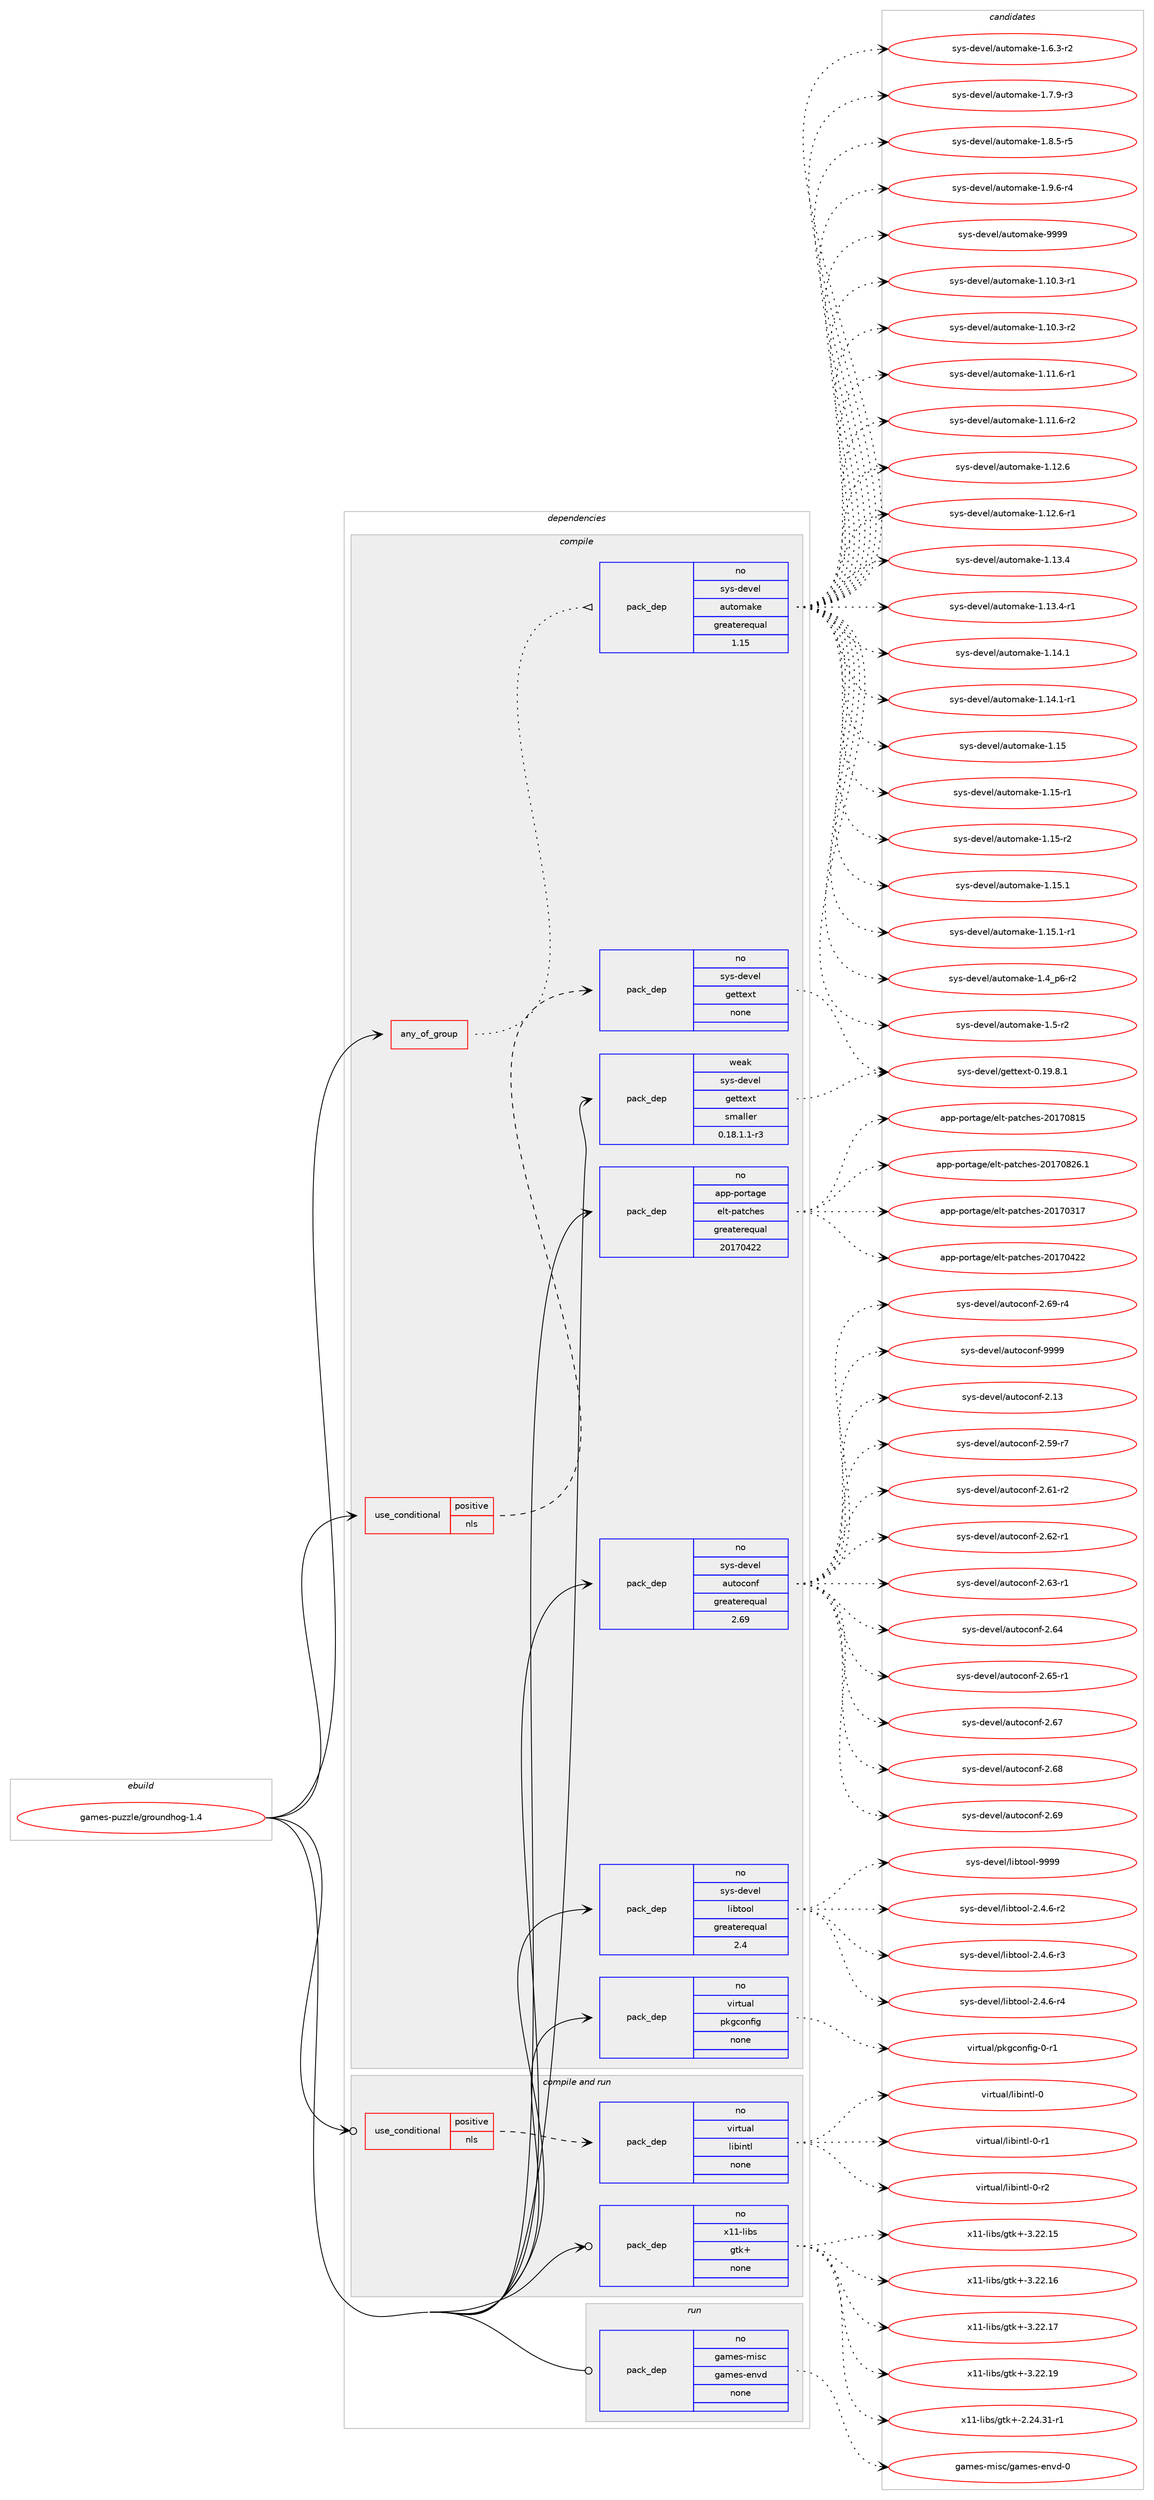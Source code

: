 digraph prolog {

# *************
# Graph options
# *************

newrank=true;
concentrate=true;
compound=true;
graph [rankdir=LR,fontname=Helvetica,fontsize=10,ranksep=1.5];#, ranksep=2.5, nodesep=0.2];
edge  [arrowhead=vee];
node  [fontname=Helvetica,fontsize=10];

# **********
# The ebuild
# **********

subgraph cluster_leftcol {
color=gray;
rank=same;
label=<<i>ebuild</i>>;
id [label="games-puzzle/groundhog-1.4", color=red, width=4, href="../games-puzzle/groundhog-1.4.svg"];
}

# ****************
# The dependencies
# ****************

subgraph cluster_midcol {
color=gray;
label=<<i>dependencies</i>>;
subgraph cluster_compile {
fillcolor="#eeeeee";
style=filled;
label=<<i>compile</i>>;
subgraph any4652 {
dependency301266 [label=<<TABLE BORDER="0" CELLBORDER="1" CELLSPACING="0" CELLPADDING="4"><TR><TD CELLPADDING="10">any_of_group</TD></TR></TABLE>>, shape=none, color=red];subgraph pack215753 {
dependency301267 [label=<<TABLE BORDER="0" CELLBORDER="1" CELLSPACING="0" CELLPADDING="4" WIDTH="220"><TR><TD ROWSPAN="6" CELLPADDING="30">pack_dep</TD></TR><TR><TD WIDTH="110">no</TD></TR><TR><TD>sys-devel</TD></TR><TR><TD>automake</TD></TR><TR><TD>greaterequal</TD></TR><TR><TD>1.15</TD></TR></TABLE>>, shape=none, color=blue];
}
dependency301266:e -> dependency301267:w [weight=20,style="dotted",arrowhead="oinv"];
}
id:e -> dependency301266:w [weight=20,style="solid",arrowhead="vee"];
subgraph cond80807 {
dependency301268 [label=<<TABLE BORDER="0" CELLBORDER="1" CELLSPACING="0" CELLPADDING="4"><TR><TD ROWSPAN="3" CELLPADDING="10">use_conditional</TD></TR><TR><TD>positive</TD></TR><TR><TD>nls</TD></TR></TABLE>>, shape=none, color=red];
subgraph pack215754 {
dependency301269 [label=<<TABLE BORDER="0" CELLBORDER="1" CELLSPACING="0" CELLPADDING="4" WIDTH="220"><TR><TD ROWSPAN="6" CELLPADDING="30">pack_dep</TD></TR><TR><TD WIDTH="110">no</TD></TR><TR><TD>sys-devel</TD></TR><TR><TD>gettext</TD></TR><TR><TD>none</TD></TR><TR><TD></TD></TR></TABLE>>, shape=none, color=blue];
}
dependency301268:e -> dependency301269:w [weight=20,style="dashed",arrowhead="vee"];
}
id:e -> dependency301268:w [weight=20,style="solid",arrowhead="vee"];
subgraph pack215755 {
dependency301270 [label=<<TABLE BORDER="0" CELLBORDER="1" CELLSPACING="0" CELLPADDING="4" WIDTH="220"><TR><TD ROWSPAN="6" CELLPADDING="30">pack_dep</TD></TR><TR><TD WIDTH="110">no</TD></TR><TR><TD>app-portage</TD></TR><TR><TD>elt-patches</TD></TR><TR><TD>greaterequal</TD></TR><TR><TD>20170422</TD></TR></TABLE>>, shape=none, color=blue];
}
id:e -> dependency301270:w [weight=20,style="solid",arrowhead="vee"];
subgraph pack215756 {
dependency301271 [label=<<TABLE BORDER="0" CELLBORDER="1" CELLSPACING="0" CELLPADDING="4" WIDTH="220"><TR><TD ROWSPAN="6" CELLPADDING="30">pack_dep</TD></TR><TR><TD WIDTH="110">no</TD></TR><TR><TD>sys-devel</TD></TR><TR><TD>autoconf</TD></TR><TR><TD>greaterequal</TD></TR><TR><TD>2.69</TD></TR></TABLE>>, shape=none, color=blue];
}
id:e -> dependency301271:w [weight=20,style="solid",arrowhead="vee"];
subgraph pack215757 {
dependency301272 [label=<<TABLE BORDER="0" CELLBORDER="1" CELLSPACING="0" CELLPADDING="4" WIDTH="220"><TR><TD ROWSPAN="6" CELLPADDING="30">pack_dep</TD></TR><TR><TD WIDTH="110">no</TD></TR><TR><TD>sys-devel</TD></TR><TR><TD>libtool</TD></TR><TR><TD>greaterequal</TD></TR><TR><TD>2.4</TD></TR></TABLE>>, shape=none, color=blue];
}
id:e -> dependency301272:w [weight=20,style="solid",arrowhead="vee"];
subgraph pack215758 {
dependency301273 [label=<<TABLE BORDER="0" CELLBORDER="1" CELLSPACING="0" CELLPADDING="4" WIDTH="220"><TR><TD ROWSPAN="6" CELLPADDING="30">pack_dep</TD></TR><TR><TD WIDTH="110">no</TD></TR><TR><TD>virtual</TD></TR><TR><TD>pkgconfig</TD></TR><TR><TD>none</TD></TR><TR><TD></TD></TR></TABLE>>, shape=none, color=blue];
}
id:e -> dependency301273:w [weight=20,style="solid",arrowhead="vee"];
subgraph pack215759 {
dependency301274 [label=<<TABLE BORDER="0" CELLBORDER="1" CELLSPACING="0" CELLPADDING="4" WIDTH="220"><TR><TD ROWSPAN="6" CELLPADDING="30">pack_dep</TD></TR><TR><TD WIDTH="110">weak</TD></TR><TR><TD>sys-devel</TD></TR><TR><TD>gettext</TD></TR><TR><TD>smaller</TD></TR><TR><TD>0.18.1.1-r3</TD></TR></TABLE>>, shape=none, color=blue];
}
id:e -> dependency301274:w [weight=20,style="solid",arrowhead="vee"];
}
subgraph cluster_compileandrun {
fillcolor="#eeeeee";
style=filled;
label=<<i>compile and run</i>>;
subgraph cond80808 {
dependency301275 [label=<<TABLE BORDER="0" CELLBORDER="1" CELLSPACING="0" CELLPADDING="4"><TR><TD ROWSPAN="3" CELLPADDING="10">use_conditional</TD></TR><TR><TD>positive</TD></TR><TR><TD>nls</TD></TR></TABLE>>, shape=none, color=red];
subgraph pack215760 {
dependency301276 [label=<<TABLE BORDER="0" CELLBORDER="1" CELLSPACING="0" CELLPADDING="4" WIDTH="220"><TR><TD ROWSPAN="6" CELLPADDING="30">pack_dep</TD></TR><TR><TD WIDTH="110">no</TD></TR><TR><TD>virtual</TD></TR><TR><TD>libintl</TD></TR><TR><TD>none</TD></TR><TR><TD></TD></TR></TABLE>>, shape=none, color=blue];
}
dependency301275:e -> dependency301276:w [weight=20,style="dashed",arrowhead="vee"];
}
id:e -> dependency301275:w [weight=20,style="solid",arrowhead="odotvee"];
subgraph pack215761 {
dependency301277 [label=<<TABLE BORDER="0" CELLBORDER="1" CELLSPACING="0" CELLPADDING="4" WIDTH="220"><TR><TD ROWSPAN="6" CELLPADDING="30">pack_dep</TD></TR><TR><TD WIDTH="110">no</TD></TR><TR><TD>x11-libs</TD></TR><TR><TD>gtk+</TD></TR><TR><TD>none</TD></TR><TR><TD></TD></TR></TABLE>>, shape=none, color=blue];
}
id:e -> dependency301277:w [weight=20,style="solid",arrowhead="odotvee"];
}
subgraph cluster_run {
fillcolor="#eeeeee";
style=filled;
label=<<i>run</i>>;
subgraph pack215762 {
dependency301278 [label=<<TABLE BORDER="0" CELLBORDER="1" CELLSPACING="0" CELLPADDING="4" WIDTH="220"><TR><TD ROWSPAN="6" CELLPADDING="30">pack_dep</TD></TR><TR><TD WIDTH="110">no</TD></TR><TR><TD>games-misc</TD></TR><TR><TD>games-envd</TD></TR><TR><TD>none</TD></TR><TR><TD></TD></TR></TABLE>>, shape=none, color=blue];
}
id:e -> dependency301278:w [weight=20,style="solid",arrowhead="odot"];
}
}

# **************
# The candidates
# **************

subgraph cluster_choices {
rank=same;
color=gray;
label=<<i>candidates</i>>;

subgraph choice215753 {
color=black;
nodesep=1;
choice11512111545100101118101108479711711611110997107101454946494846514511449 [label="sys-devel/automake-1.10.3-r1", color=red, width=4,href="../sys-devel/automake-1.10.3-r1.svg"];
choice11512111545100101118101108479711711611110997107101454946494846514511450 [label="sys-devel/automake-1.10.3-r2", color=red, width=4,href="../sys-devel/automake-1.10.3-r2.svg"];
choice11512111545100101118101108479711711611110997107101454946494946544511449 [label="sys-devel/automake-1.11.6-r1", color=red, width=4,href="../sys-devel/automake-1.11.6-r1.svg"];
choice11512111545100101118101108479711711611110997107101454946494946544511450 [label="sys-devel/automake-1.11.6-r2", color=red, width=4,href="../sys-devel/automake-1.11.6-r2.svg"];
choice1151211154510010111810110847971171161111099710710145494649504654 [label="sys-devel/automake-1.12.6", color=red, width=4,href="../sys-devel/automake-1.12.6.svg"];
choice11512111545100101118101108479711711611110997107101454946495046544511449 [label="sys-devel/automake-1.12.6-r1", color=red, width=4,href="../sys-devel/automake-1.12.6-r1.svg"];
choice1151211154510010111810110847971171161111099710710145494649514652 [label="sys-devel/automake-1.13.4", color=red, width=4,href="../sys-devel/automake-1.13.4.svg"];
choice11512111545100101118101108479711711611110997107101454946495146524511449 [label="sys-devel/automake-1.13.4-r1", color=red, width=4,href="../sys-devel/automake-1.13.4-r1.svg"];
choice1151211154510010111810110847971171161111099710710145494649524649 [label="sys-devel/automake-1.14.1", color=red, width=4,href="../sys-devel/automake-1.14.1.svg"];
choice11512111545100101118101108479711711611110997107101454946495246494511449 [label="sys-devel/automake-1.14.1-r1", color=red, width=4,href="../sys-devel/automake-1.14.1-r1.svg"];
choice115121115451001011181011084797117116111109971071014549464953 [label="sys-devel/automake-1.15", color=red, width=4,href="../sys-devel/automake-1.15.svg"];
choice1151211154510010111810110847971171161111099710710145494649534511449 [label="sys-devel/automake-1.15-r1", color=red, width=4,href="../sys-devel/automake-1.15-r1.svg"];
choice1151211154510010111810110847971171161111099710710145494649534511450 [label="sys-devel/automake-1.15-r2", color=red, width=4,href="../sys-devel/automake-1.15-r2.svg"];
choice1151211154510010111810110847971171161111099710710145494649534649 [label="sys-devel/automake-1.15.1", color=red, width=4,href="../sys-devel/automake-1.15.1.svg"];
choice11512111545100101118101108479711711611110997107101454946495346494511449 [label="sys-devel/automake-1.15.1-r1", color=red, width=4,href="../sys-devel/automake-1.15.1-r1.svg"];
choice115121115451001011181011084797117116111109971071014549465295112544511450 [label="sys-devel/automake-1.4_p6-r2", color=red, width=4,href="../sys-devel/automake-1.4_p6-r2.svg"];
choice11512111545100101118101108479711711611110997107101454946534511450 [label="sys-devel/automake-1.5-r2", color=red, width=4,href="../sys-devel/automake-1.5-r2.svg"];
choice115121115451001011181011084797117116111109971071014549465446514511450 [label="sys-devel/automake-1.6.3-r2", color=red, width=4,href="../sys-devel/automake-1.6.3-r2.svg"];
choice115121115451001011181011084797117116111109971071014549465546574511451 [label="sys-devel/automake-1.7.9-r3", color=red, width=4,href="../sys-devel/automake-1.7.9-r3.svg"];
choice115121115451001011181011084797117116111109971071014549465646534511453 [label="sys-devel/automake-1.8.5-r5", color=red, width=4,href="../sys-devel/automake-1.8.5-r5.svg"];
choice115121115451001011181011084797117116111109971071014549465746544511452 [label="sys-devel/automake-1.9.6-r4", color=red, width=4,href="../sys-devel/automake-1.9.6-r4.svg"];
choice115121115451001011181011084797117116111109971071014557575757 [label="sys-devel/automake-9999", color=red, width=4,href="../sys-devel/automake-9999.svg"];
dependency301267:e -> choice11512111545100101118101108479711711611110997107101454946494846514511449:w [style=dotted,weight="100"];
dependency301267:e -> choice11512111545100101118101108479711711611110997107101454946494846514511450:w [style=dotted,weight="100"];
dependency301267:e -> choice11512111545100101118101108479711711611110997107101454946494946544511449:w [style=dotted,weight="100"];
dependency301267:e -> choice11512111545100101118101108479711711611110997107101454946494946544511450:w [style=dotted,weight="100"];
dependency301267:e -> choice1151211154510010111810110847971171161111099710710145494649504654:w [style=dotted,weight="100"];
dependency301267:e -> choice11512111545100101118101108479711711611110997107101454946495046544511449:w [style=dotted,weight="100"];
dependency301267:e -> choice1151211154510010111810110847971171161111099710710145494649514652:w [style=dotted,weight="100"];
dependency301267:e -> choice11512111545100101118101108479711711611110997107101454946495146524511449:w [style=dotted,weight="100"];
dependency301267:e -> choice1151211154510010111810110847971171161111099710710145494649524649:w [style=dotted,weight="100"];
dependency301267:e -> choice11512111545100101118101108479711711611110997107101454946495246494511449:w [style=dotted,weight="100"];
dependency301267:e -> choice115121115451001011181011084797117116111109971071014549464953:w [style=dotted,weight="100"];
dependency301267:e -> choice1151211154510010111810110847971171161111099710710145494649534511449:w [style=dotted,weight="100"];
dependency301267:e -> choice1151211154510010111810110847971171161111099710710145494649534511450:w [style=dotted,weight="100"];
dependency301267:e -> choice1151211154510010111810110847971171161111099710710145494649534649:w [style=dotted,weight="100"];
dependency301267:e -> choice11512111545100101118101108479711711611110997107101454946495346494511449:w [style=dotted,weight="100"];
dependency301267:e -> choice115121115451001011181011084797117116111109971071014549465295112544511450:w [style=dotted,weight="100"];
dependency301267:e -> choice11512111545100101118101108479711711611110997107101454946534511450:w [style=dotted,weight="100"];
dependency301267:e -> choice115121115451001011181011084797117116111109971071014549465446514511450:w [style=dotted,weight="100"];
dependency301267:e -> choice115121115451001011181011084797117116111109971071014549465546574511451:w [style=dotted,weight="100"];
dependency301267:e -> choice115121115451001011181011084797117116111109971071014549465646534511453:w [style=dotted,weight="100"];
dependency301267:e -> choice115121115451001011181011084797117116111109971071014549465746544511452:w [style=dotted,weight="100"];
dependency301267:e -> choice115121115451001011181011084797117116111109971071014557575757:w [style=dotted,weight="100"];
}
subgraph choice215754 {
color=black;
nodesep=1;
choice1151211154510010111810110847103101116116101120116454846495746564649 [label="sys-devel/gettext-0.19.8.1", color=red, width=4,href="../sys-devel/gettext-0.19.8.1.svg"];
dependency301269:e -> choice1151211154510010111810110847103101116116101120116454846495746564649:w [style=dotted,weight="100"];
}
subgraph choice215755 {
color=black;
nodesep=1;
choice97112112451121111141169710310147101108116451129711699104101115455048495548514955 [label="app-portage/elt-patches-20170317", color=red, width=4,href="../app-portage/elt-patches-20170317.svg"];
choice97112112451121111141169710310147101108116451129711699104101115455048495548525050 [label="app-portage/elt-patches-20170422", color=red, width=4,href="../app-portage/elt-patches-20170422.svg"];
choice97112112451121111141169710310147101108116451129711699104101115455048495548564953 [label="app-portage/elt-patches-20170815", color=red, width=4,href="../app-portage/elt-patches-20170815.svg"];
choice971121124511211111411697103101471011081164511297116991041011154550484955485650544649 [label="app-portage/elt-patches-20170826.1", color=red, width=4,href="../app-portage/elt-patches-20170826.1.svg"];
dependency301270:e -> choice97112112451121111141169710310147101108116451129711699104101115455048495548514955:w [style=dotted,weight="100"];
dependency301270:e -> choice97112112451121111141169710310147101108116451129711699104101115455048495548525050:w [style=dotted,weight="100"];
dependency301270:e -> choice97112112451121111141169710310147101108116451129711699104101115455048495548564953:w [style=dotted,weight="100"];
dependency301270:e -> choice971121124511211111411697103101471011081164511297116991041011154550484955485650544649:w [style=dotted,weight="100"];
}
subgraph choice215756 {
color=black;
nodesep=1;
choice115121115451001011181011084797117116111991111101024550464951 [label="sys-devel/autoconf-2.13", color=red, width=4,href="../sys-devel/autoconf-2.13.svg"];
choice1151211154510010111810110847971171161119911111010245504653574511455 [label="sys-devel/autoconf-2.59-r7", color=red, width=4,href="../sys-devel/autoconf-2.59-r7.svg"];
choice1151211154510010111810110847971171161119911111010245504654494511450 [label="sys-devel/autoconf-2.61-r2", color=red, width=4,href="../sys-devel/autoconf-2.61-r2.svg"];
choice1151211154510010111810110847971171161119911111010245504654504511449 [label="sys-devel/autoconf-2.62-r1", color=red, width=4,href="../sys-devel/autoconf-2.62-r1.svg"];
choice1151211154510010111810110847971171161119911111010245504654514511449 [label="sys-devel/autoconf-2.63-r1", color=red, width=4,href="../sys-devel/autoconf-2.63-r1.svg"];
choice115121115451001011181011084797117116111991111101024550465452 [label="sys-devel/autoconf-2.64", color=red, width=4,href="../sys-devel/autoconf-2.64.svg"];
choice1151211154510010111810110847971171161119911111010245504654534511449 [label="sys-devel/autoconf-2.65-r1", color=red, width=4,href="../sys-devel/autoconf-2.65-r1.svg"];
choice115121115451001011181011084797117116111991111101024550465455 [label="sys-devel/autoconf-2.67", color=red, width=4,href="../sys-devel/autoconf-2.67.svg"];
choice115121115451001011181011084797117116111991111101024550465456 [label="sys-devel/autoconf-2.68", color=red, width=4,href="../sys-devel/autoconf-2.68.svg"];
choice115121115451001011181011084797117116111991111101024550465457 [label="sys-devel/autoconf-2.69", color=red, width=4,href="../sys-devel/autoconf-2.69.svg"];
choice1151211154510010111810110847971171161119911111010245504654574511452 [label="sys-devel/autoconf-2.69-r4", color=red, width=4,href="../sys-devel/autoconf-2.69-r4.svg"];
choice115121115451001011181011084797117116111991111101024557575757 [label="sys-devel/autoconf-9999", color=red, width=4,href="../sys-devel/autoconf-9999.svg"];
dependency301271:e -> choice115121115451001011181011084797117116111991111101024550464951:w [style=dotted,weight="100"];
dependency301271:e -> choice1151211154510010111810110847971171161119911111010245504653574511455:w [style=dotted,weight="100"];
dependency301271:e -> choice1151211154510010111810110847971171161119911111010245504654494511450:w [style=dotted,weight="100"];
dependency301271:e -> choice1151211154510010111810110847971171161119911111010245504654504511449:w [style=dotted,weight="100"];
dependency301271:e -> choice1151211154510010111810110847971171161119911111010245504654514511449:w [style=dotted,weight="100"];
dependency301271:e -> choice115121115451001011181011084797117116111991111101024550465452:w [style=dotted,weight="100"];
dependency301271:e -> choice1151211154510010111810110847971171161119911111010245504654534511449:w [style=dotted,weight="100"];
dependency301271:e -> choice115121115451001011181011084797117116111991111101024550465455:w [style=dotted,weight="100"];
dependency301271:e -> choice115121115451001011181011084797117116111991111101024550465456:w [style=dotted,weight="100"];
dependency301271:e -> choice115121115451001011181011084797117116111991111101024550465457:w [style=dotted,weight="100"];
dependency301271:e -> choice1151211154510010111810110847971171161119911111010245504654574511452:w [style=dotted,weight="100"];
dependency301271:e -> choice115121115451001011181011084797117116111991111101024557575757:w [style=dotted,weight="100"];
}
subgraph choice215757 {
color=black;
nodesep=1;
choice1151211154510010111810110847108105981161111111084550465246544511450 [label="sys-devel/libtool-2.4.6-r2", color=red, width=4,href="../sys-devel/libtool-2.4.6-r2.svg"];
choice1151211154510010111810110847108105981161111111084550465246544511451 [label="sys-devel/libtool-2.4.6-r3", color=red, width=4,href="../sys-devel/libtool-2.4.6-r3.svg"];
choice1151211154510010111810110847108105981161111111084550465246544511452 [label="sys-devel/libtool-2.4.6-r4", color=red, width=4,href="../sys-devel/libtool-2.4.6-r4.svg"];
choice1151211154510010111810110847108105981161111111084557575757 [label="sys-devel/libtool-9999", color=red, width=4,href="../sys-devel/libtool-9999.svg"];
dependency301272:e -> choice1151211154510010111810110847108105981161111111084550465246544511450:w [style=dotted,weight="100"];
dependency301272:e -> choice1151211154510010111810110847108105981161111111084550465246544511451:w [style=dotted,weight="100"];
dependency301272:e -> choice1151211154510010111810110847108105981161111111084550465246544511452:w [style=dotted,weight="100"];
dependency301272:e -> choice1151211154510010111810110847108105981161111111084557575757:w [style=dotted,weight="100"];
}
subgraph choice215758 {
color=black;
nodesep=1;
choice11810511411611797108471121071039911111010210510345484511449 [label="virtual/pkgconfig-0-r1", color=red, width=4,href="../virtual/pkgconfig-0-r1.svg"];
dependency301273:e -> choice11810511411611797108471121071039911111010210510345484511449:w [style=dotted,weight="100"];
}
subgraph choice215759 {
color=black;
nodesep=1;
choice1151211154510010111810110847103101116116101120116454846495746564649 [label="sys-devel/gettext-0.19.8.1", color=red, width=4,href="../sys-devel/gettext-0.19.8.1.svg"];
dependency301274:e -> choice1151211154510010111810110847103101116116101120116454846495746564649:w [style=dotted,weight="100"];
}
subgraph choice215760 {
color=black;
nodesep=1;
choice1181051141161179710847108105981051101161084548 [label="virtual/libintl-0", color=red, width=4,href="../virtual/libintl-0.svg"];
choice11810511411611797108471081059810511011610845484511449 [label="virtual/libintl-0-r1", color=red, width=4,href="../virtual/libintl-0-r1.svg"];
choice11810511411611797108471081059810511011610845484511450 [label="virtual/libintl-0-r2", color=red, width=4,href="../virtual/libintl-0-r2.svg"];
dependency301276:e -> choice1181051141161179710847108105981051101161084548:w [style=dotted,weight="100"];
dependency301276:e -> choice11810511411611797108471081059810511011610845484511449:w [style=dotted,weight="100"];
dependency301276:e -> choice11810511411611797108471081059810511011610845484511450:w [style=dotted,weight="100"];
}
subgraph choice215761 {
color=black;
nodesep=1;
choice12049494510810598115471031161074345504650524651494511449 [label="x11-libs/gtk+-2.24.31-r1", color=red, width=4,href="../x11-libs/gtk+-2.24.31-r1.svg"];
choice1204949451081059811547103116107434551465050464953 [label="x11-libs/gtk+-3.22.15", color=red, width=4,href="../x11-libs/gtk+-3.22.15.svg"];
choice1204949451081059811547103116107434551465050464954 [label="x11-libs/gtk+-3.22.16", color=red, width=4,href="../x11-libs/gtk+-3.22.16.svg"];
choice1204949451081059811547103116107434551465050464955 [label="x11-libs/gtk+-3.22.17", color=red, width=4,href="../x11-libs/gtk+-3.22.17.svg"];
choice1204949451081059811547103116107434551465050464957 [label="x11-libs/gtk+-3.22.19", color=red, width=4,href="../x11-libs/gtk+-3.22.19.svg"];
dependency301277:e -> choice12049494510810598115471031161074345504650524651494511449:w [style=dotted,weight="100"];
dependency301277:e -> choice1204949451081059811547103116107434551465050464953:w [style=dotted,weight="100"];
dependency301277:e -> choice1204949451081059811547103116107434551465050464954:w [style=dotted,weight="100"];
dependency301277:e -> choice1204949451081059811547103116107434551465050464955:w [style=dotted,weight="100"];
dependency301277:e -> choice1204949451081059811547103116107434551465050464957:w [style=dotted,weight="100"];
}
subgraph choice215762 {
color=black;
nodesep=1;
choice1039710910111545109105115994710397109101115451011101181004548 [label="games-misc/games-envd-0", color=red, width=4,href="../games-misc/games-envd-0.svg"];
dependency301278:e -> choice1039710910111545109105115994710397109101115451011101181004548:w [style=dotted,weight="100"];
}
}

}
